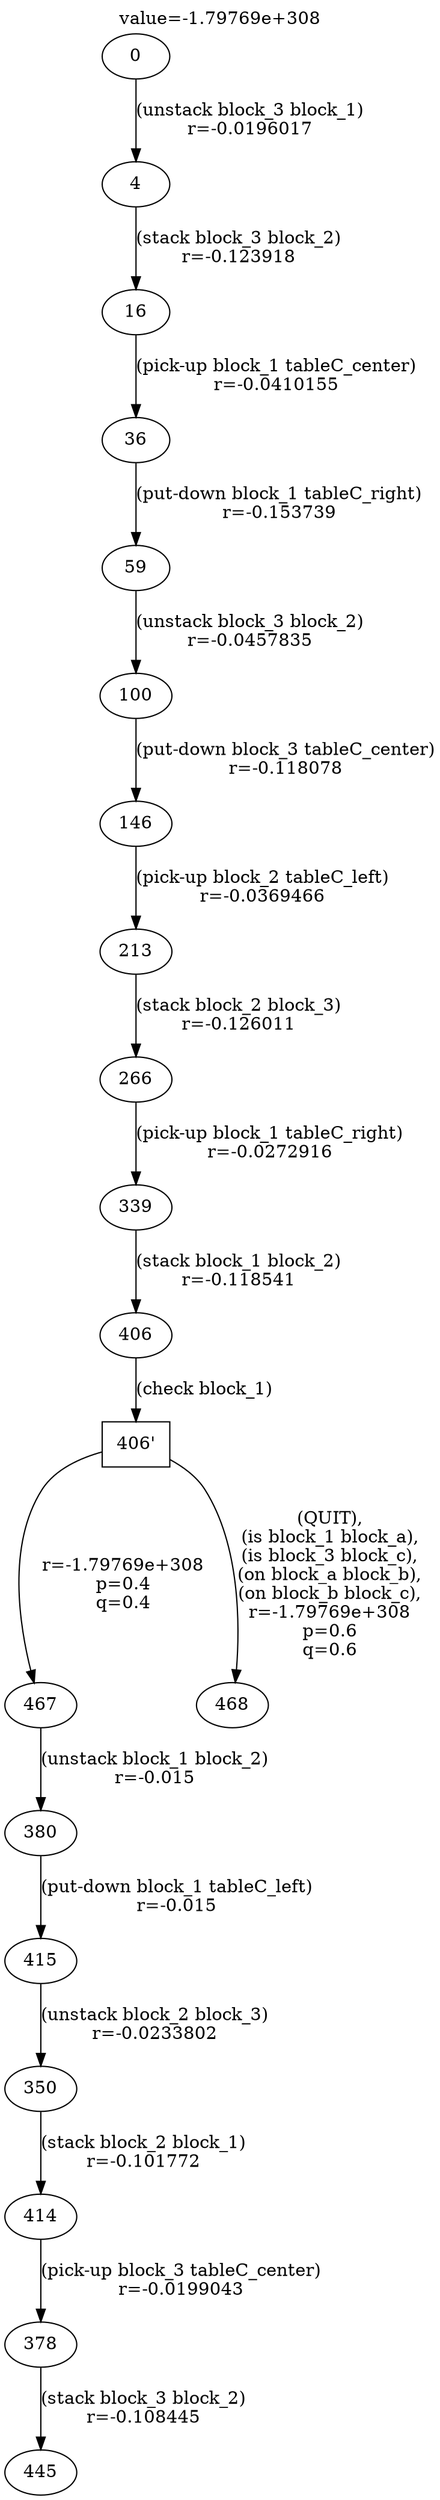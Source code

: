 digraph g{
label="value=-1.79769e+308"
labelloc=top
0->4 [ label="(unstack block_3 block_1)
r=-0.0196017" ];
4->16 [ label="(stack block_3 block_2)
r=-0.123918" ];
16->36 [ label="(pick-up block_1 tableC_center)
r=-0.0410155" ];
36->59 [ label="(put-down block_1 tableC_right)
r=-0.153739" ];
59->100 [ label="(unstack block_3 block_2)
r=-0.0457835" ];
100->146 [ label="(put-down block_3 tableC_center)
r=-0.118078" ];
146->213 [ label="(pick-up block_2 tableC_left)
r=-0.0369466" ];
213->266 [ label="(stack block_2 block_3)
r=-0.126011" ];
266->339 [ label="(pick-up block_1 tableC_right)
r=-0.0272916" ];
339->406 [ label="(stack block_1 block_2)
r=-0.118541" ];
"406'" [ shape=box ] ;
406->"406'" [ label="(check block_1)" ];
"406'"->467 [ label="
r=-1.79769e+308
p=0.4
q=0.4" ];
467->380 [ label="(unstack block_1 block_2)
r=-0.015" ];
380->415 [ label="(put-down block_1 tableC_left)
r=-0.015" ];
415->350 [ label="(unstack block_2 block_3)
r=-0.0233802" ];
350->414 [ label="(stack block_2 block_1)
r=-0.101772" ];
414->378 [ label="(pick-up block_3 tableC_center)
r=-0.0199043" ];
378->445 [ label="(stack block_3 block_2)
r=-0.108445" ];
"406'"->468 [ label="
(QUIT),
(is block_1 block_a),
(is block_3 block_c),
(on block_a block_b),
(on block_b block_c),
r=-1.79769e+308
p=0.6
q=0.6" ];
}
